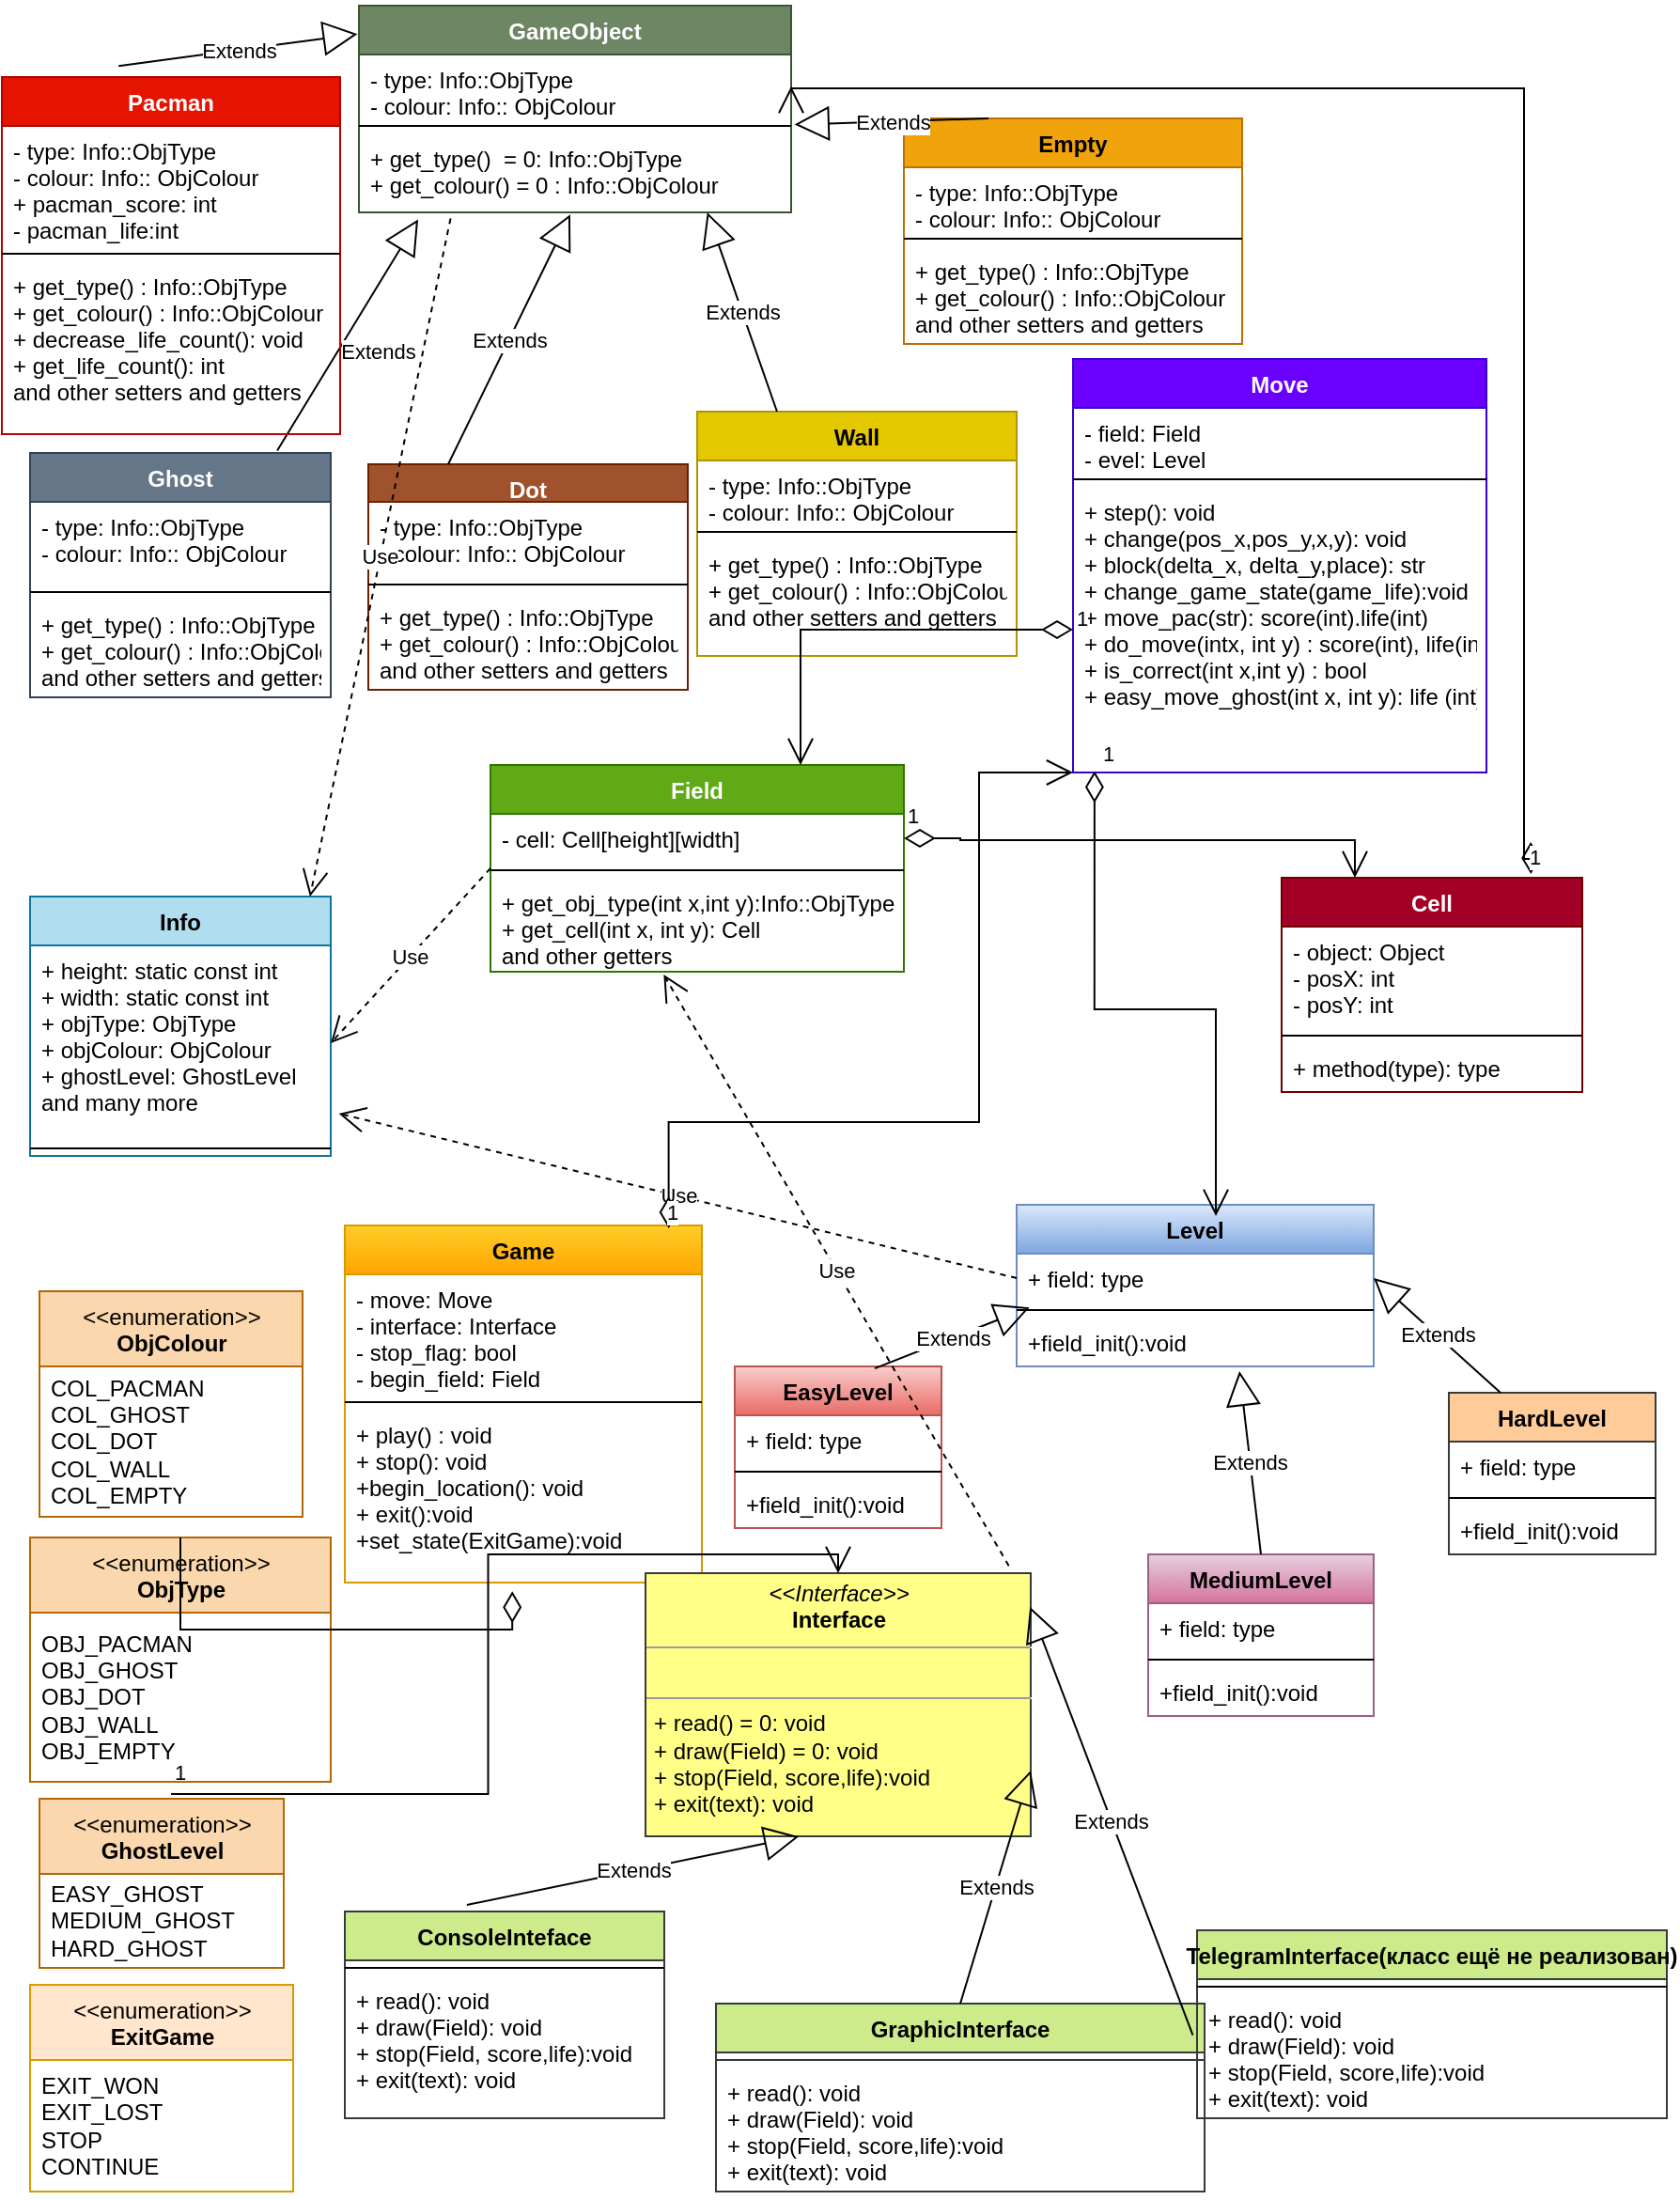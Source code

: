<mxfile version="17.1.3" type="github">
  <diagram id="C5RBs43oDa-KdzZeNtuy" name="Page-1">
    <mxGraphModel dx="1038" dy="521" grid="1" gridSize="10" guides="1" tooltips="1" connect="1" arrows="1" fold="1" page="1" pageScale="1" pageWidth="827" pageHeight="1169" math="0" shadow="0">
      <root>
        <mxCell id="WIyWlLk6GJQsqaUBKTNV-0" />
        <mxCell id="WIyWlLk6GJQsqaUBKTNV-1" parent="WIyWlLk6GJQsqaUBKTNV-0" />
        <mxCell id="kcvEA24CebEOUI8K_3z3-49" value="GameObject" style="swimlane;fontStyle=1;align=center;verticalAlign=top;childLayout=stackLayout;horizontal=1;startSize=26;horizontalStack=0;resizeParent=1;resizeParentMax=0;resizeLast=0;collapsible=1;marginBottom=0;fillColor=#6d8764;fontColor=#ffffff;strokeColor=#3A5431;" parent="WIyWlLk6GJQsqaUBKTNV-1" vertex="1">
          <mxGeometry x="190" y="36" width="230" height="110" as="geometry" />
        </mxCell>
        <mxCell id="kcvEA24CebEOUI8K_3z3-50" value="- type: Info::ObjType&#xa;- colour: Info:: ObjColour" style="text;strokeColor=none;fillColor=none;align=left;verticalAlign=top;spacingLeft=4;spacingRight=4;overflow=hidden;rotatable=0;points=[[0,0.5],[1,0.5]];portConstraint=eastwest;" parent="kcvEA24CebEOUI8K_3z3-49" vertex="1">
          <mxGeometry y="26" width="230" height="34" as="geometry" />
        </mxCell>
        <mxCell id="kcvEA24CebEOUI8K_3z3-51" value="" style="line;strokeWidth=1;fillColor=none;align=left;verticalAlign=middle;spacingTop=-1;spacingLeft=3;spacingRight=3;rotatable=0;labelPosition=right;points=[];portConstraint=eastwest;" parent="kcvEA24CebEOUI8K_3z3-49" vertex="1">
          <mxGeometry y="60" width="230" height="8" as="geometry" />
        </mxCell>
        <mxCell id="kcvEA24CebEOUI8K_3z3-52" value="+ get_type()  = 0: Info::ObjType&#xa;+ get_colour() = 0 : Info::ObjColour" style="text;strokeColor=none;fillColor=none;align=left;verticalAlign=top;spacingLeft=4;spacingRight=4;overflow=hidden;rotatable=0;points=[[0,0.5],[1,0.5]];portConstraint=eastwest;" parent="kcvEA24CebEOUI8K_3z3-49" vertex="1">
          <mxGeometry y="68" width="230" height="42" as="geometry" />
        </mxCell>
        <mxCell id="kcvEA24CebEOUI8K_3z3-53" value="Ghost" style="swimlane;fontStyle=1;align=center;verticalAlign=top;childLayout=stackLayout;horizontal=1;startSize=26;horizontalStack=0;resizeParent=1;resizeParentMax=0;resizeLast=0;collapsible=1;marginBottom=0;fillColor=#647687;fontColor=#ffffff;strokeColor=#314354;" parent="WIyWlLk6GJQsqaUBKTNV-1" vertex="1">
          <mxGeometry x="15" y="274" width="160" height="130" as="geometry" />
        </mxCell>
        <mxCell id="kcvEA24CebEOUI8K_3z3-54" value="- type: Info::ObjType&#xa;- colour: Info:: ObjColour" style="text;strokeColor=none;fillColor=none;align=left;verticalAlign=top;spacingLeft=4;spacingRight=4;overflow=hidden;rotatable=0;points=[[0,0.5],[1,0.5]];portConstraint=eastwest;" parent="kcvEA24CebEOUI8K_3z3-53" vertex="1">
          <mxGeometry y="26" width="160" height="44" as="geometry" />
        </mxCell>
        <mxCell id="kcvEA24CebEOUI8K_3z3-55" value="" style="line;strokeWidth=1;fillColor=none;align=left;verticalAlign=middle;spacingTop=-1;spacingLeft=3;spacingRight=3;rotatable=0;labelPosition=right;points=[];portConstraint=eastwest;" parent="kcvEA24CebEOUI8K_3z3-53" vertex="1">
          <mxGeometry y="70" width="160" height="8" as="geometry" />
        </mxCell>
        <mxCell id="kcvEA24CebEOUI8K_3z3-56" value="+ get_type() : Info::ObjType&#xa;+ get_colour() : Info::ObjColour&#xa;and other setters and getters " style="text;strokeColor=none;fillColor=none;align=left;verticalAlign=top;spacingLeft=4;spacingRight=4;overflow=hidden;rotatable=0;points=[[0,0.5],[1,0.5]];portConstraint=eastwest;" parent="kcvEA24CebEOUI8K_3z3-53" vertex="1">
          <mxGeometry y="78" width="160" height="52" as="geometry" />
        </mxCell>
        <mxCell id="kcvEA24CebEOUI8K_3z3-57" value="Dot" style="swimlane;fontStyle=1;align=center;verticalAlign=top;childLayout=stackLayout;horizontal=1;startSize=20;horizontalStack=0;resizeParent=1;resizeParentMax=0;resizeLast=0;collapsible=1;marginBottom=0;fillColor=#a0522d;fontColor=#ffffff;strokeColor=#6D1F00;" parent="WIyWlLk6GJQsqaUBKTNV-1" vertex="1">
          <mxGeometry x="195" y="280" width="170" height="120" as="geometry" />
        </mxCell>
        <mxCell id="kcvEA24CebEOUI8K_3z3-58" value="- type: Info::ObjType&#xa;- colour: Info:: ObjColour" style="text;strokeColor=none;fillColor=none;align=left;verticalAlign=top;spacingLeft=4;spacingRight=4;overflow=hidden;rotatable=0;points=[[0,0.5],[1,0.5]];portConstraint=eastwest;" parent="kcvEA24CebEOUI8K_3z3-57" vertex="1">
          <mxGeometry y="20" width="170" height="40" as="geometry" />
        </mxCell>
        <mxCell id="kcvEA24CebEOUI8K_3z3-59" value="" style="line;strokeWidth=1;fillColor=none;align=left;verticalAlign=middle;spacingTop=-1;spacingLeft=3;spacingRight=3;rotatable=0;labelPosition=right;points=[];portConstraint=eastwest;" parent="kcvEA24CebEOUI8K_3z3-57" vertex="1">
          <mxGeometry y="60" width="170" height="8" as="geometry" />
        </mxCell>
        <mxCell id="kcvEA24CebEOUI8K_3z3-60" value="+ get_type() : Info::ObjType&#xa;+ get_colour() : Info::ObjColour&#xa;and other setters and getters " style="text;strokeColor=none;fillColor=none;align=left;verticalAlign=top;spacingLeft=4;spacingRight=4;overflow=hidden;rotatable=0;points=[[0,0.5],[1,0.5]];portConstraint=eastwest;" parent="kcvEA24CebEOUI8K_3z3-57" vertex="1">
          <mxGeometry y="68" width="170" height="52" as="geometry" />
        </mxCell>
        <mxCell id="kcvEA24CebEOUI8K_3z3-61" value="Wall" style="swimlane;fontStyle=1;align=center;verticalAlign=top;childLayout=stackLayout;horizontal=1;startSize=26;horizontalStack=0;resizeParent=1;resizeParentMax=0;resizeLast=0;collapsible=1;marginBottom=0;fillColor=#e3c800;fontColor=#000000;strokeColor=#B09500;" parent="WIyWlLk6GJQsqaUBKTNV-1" vertex="1">
          <mxGeometry x="370" y="252" width="170" height="130" as="geometry" />
        </mxCell>
        <mxCell id="kcvEA24CebEOUI8K_3z3-62" value="- type: Info::ObjType&#xa;- colour: Info:: ObjColour" style="text;strokeColor=none;fillColor=none;align=left;verticalAlign=top;spacingLeft=4;spacingRight=4;overflow=hidden;rotatable=0;points=[[0,0.5],[1,0.5]];portConstraint=eastwest;" parent="kcvEA24CebEOUI8K_3z3-61" vertex="1">
          <mxGeometry y="26" width="170" height="34" as="geometry" />
        </mxCell>
        <mxCell id="kcvEA24CebEOUI8K_3z3-63" value="" style="line;strokeWidth=1;fillColor=none;align=left;verticalAlign=middle;spacingTop=-1;spacingLeft=3;spacingRight=3;rotatable=0;labelPosition=right;points=[];portConstraint=eastwest;" parent="kcvEA24CebEOUI8K_3z3-61" vertex="1">
          <mxGeometry y="60" width="170" height="8" as="geometry" />
        </mxCell>
        <mxCell id="kcvEA24CebEOUI8K_3z3-64" value="+ get_type() : Info::ObjType&#xa;+ get_colour() : Info::ObjColour&#xa;and other setters and getters " style="text;strokeColor=none;fillColor=none;align=left;verticalAlign=top;spacingLeft=4;spacingRight=4;overflow=hidden;rotatable=0;points=[[0,0.5],[1,0.5]];portConstraint=eastwest;" parent="kcvEA24CebEOUI8K_3z3-61" vertex="1">
          <mxGeometry y="68" width="170" height="62" as="geometry" />
        </mxCell>
        <mxCell id="kcvEA24CebEOUI8K_3z3-65" value="Empty" style="swimlane;fontStyle=1;align=center;verticalAlign=top;childLayout=stackLayout;horizontal=1;startSize=26;horizontalStack=0;resizeParent=1;resizeParentMax=0;resizeLast=0;collapsible=1;marginBottom=0;fillColor=#f0a30a;fontColor=#000000;strokeColor=#BD7000;" parent="WIyWlLk6GJQsqaUBKTNV-1" vertex="1">
          <mxGeometry x="480" y="96" width="180" height="120" as="geometry" />
        </mxCell>
        <mxCell id="kcvEA24CebEOUI8K_3z3-66" value="- type: Info::ObjType&#xa;- colour: Info:: ObjColour" style="text;strokeColor=none;fillColor=none;align=left;verticalAlign=top;spacingLeft=4;spacingRight=4;overflow=hidden;rotatable=0;points=[[0,0.5],[1,0.5]];portConstraint=eastwest;" parent="kcvEA24CebEOUI8K_3z3-65" vertex="1">
          <mxGeometry y="26" width="180" height="34" as="geometry" />
        </mxCell>
        <mxCell id="kcvEA24CebEOUI8K_3z3-67" value="" style="line;strokeWidth=1;fillColor=none;align=left;verticalAlign=middle;spacingTop=-1;spacingLeft=3;spacingRight=3;rotatable=0;labelPosition=right;points=[];portConstraint=eastwest;" parent="kcvEA24CebEOUI8K_3z3-65" vertex="1">
          <mxGeometry y="60" width="180" height="8" as="geometry" />
        </mxCell>
        <mxCell id="kcvEA24CebEOUI8K_3z3-68" value="+ get_type() : Info::ObjType&#xa;+ get_colour() : Info::ObjColour&#xa;and other setters and getters " style="text;strokeColor=none;fillColor=none;align=left;verticalAlign=top;spacingLeft=4;spacingRight=4;overflow=hidden;rotatable=0;points=[[0,0.5],[1,0.5]];portConstraint=eastwest;" parent="kcvEA24CebEOUI8K_3z3-65" vertex="1">
          <mxGeometry y="68" width="180" height="52" as="geometry" />
        </mxCell>
        <mxCell id="kcvEA24CebEOUI8K_3z3-73" value="Game" style="swimlane;fontStyle=1;align=center;verticalAlign=top;childLayout=stackLayout;horizontal=1;startSize=26;horizontalStack=0;resizeParent=1;resizeParentMax=0;resizeLast=0;collapsible=1;marginBottom=0;fillColor=#ffcd28;gradientColor=#ffa500;strokeColor=#d79b00;" parent="WIyWlLk6GJQsqaUBKTNV-1" vertex="1">
          <mxGeometry x="182.5" y="685" width="190" height="190" as="geometry" />
        </mxCell>
        <mxCell id="kcvEA24CebEOUI8K_3z3-74" value="- move: Move&#xa;- interface: Interface&#xa;- stop_flag: bool&#xa;- begin_field: Field&#xa;" style="text;strokeColor=none;fillColor=none;align=left;verticalAlign=top;spacingLeft=4;spacingRight=4;overflow=hidden;rotatable=0;points=[[0,0.5],[1,0.5]];portConstraint=eastwest;" parent="kcvEA24CebEOUI8K_3z3-73" vertex="1">
          <mxGeometry y="26" width="190" height="64" as="geometry" />
        </mxCell>
        <mxCell id="kcvEA24CebEOUI8K_3z3-75" value="" style="line;strokeWidth=1;fillColor=none;align=left;verticalAlign=middle;spacingTop=-1;spacingLeft=3;spacingRight=3;rotatable=0;labelPosition=right;points=[];portConstraint=eastwest;" parent="kcvEA24CebEOUI8K_3z3-73" vertex="1">
          <mxGeometry y="90" width="190" height="8" as="geometry" />
        </mxCell>
        <mxCell id="kcvEA24CebEOUI8K_3z3-76" value="+ play() : void&#xa;+ stop(): void&#xa;+begin_location(): void&#xa;+ exit():void&#xa;+set_state(ExitGame):void" style="text;strokeColor=none;fillColor=none;align=left;verticalAlign=top;spacingLeft=4;spacingRight=4;overflow=hidden;rotatable=0;points=[[0,0.5],[1,0.5]];portConstraint=eastwest;" parent="kcvEA24CebEOUI8K_3z3-73" vertex="1">
          <mxGeometry y="98" width="190" height="92" as="geometry" />
        </mxCell>
        <mxCell id="kcvEA24CebEOUI8K_3z3-77" value="Move" style="swimlane;fontStyle=1;align=center;verticalAlign=top;childLayout=stackLayout;horizontal=1;startSize=26;horizontalStack=0;resizeParent=1;resizeParentMax=0;resizeLast=0;collapsible=1;marginBottom=0;fillColor=#6a00ff;fontColor=#ffffff;strokeColor=#3700CC;" parent="WIyWlLk6GJQsqaUBKTNV-1" vertex="1">
          <mxGeometry x="570" y="224" width="220" height="220" as="geometry" />
        </mxCell>
        <mxCell id="kcvEA24CebEOUI8K_3z3-78" value="- field: Field&#xa;- evel: Level" style="text;strokeColor=none;fillColor=none;align=left;verticalAlign=top;spacingLeft=4;spacingRight=4;overflow=hidden;rotatable=0;points=[[0,0.5],[1,0.5]];portConstraint=eastwest;" parent="kcvEA24CebEOUI8K_3z3-77" vertex="1">
          <mxGeometry y="26" width="220" height="34" as="geometry" />
        </mxCell>
        <mxCell id="kcvEA24CebEOUI8K_3z3-79" value="" style="line;strokeWidth=1;fillColor=none;align=left;verticalAlign=middle;spacingTop=-1;spacingLeft=3;spacingRight=3;rotatable=0;labelPosition=right;points=[];portConstraint=eastwest;" parent="kcvEA24CebEOUI8K_3z3-77" vertex="1">
          <mxGeometry y="60" width="220" height="8" as="geometry" />
        </mxCell>
        <mxCell id="kcvEA24CebEOUI8K_3z3-80" value="+ step(): void&#xa;+ change(pos_x,pos_y,x,y): void&#xa;+ block(delta_x, delta_y,place): str&#xa;+ change_game_state(game_life):void&#xa;+ move_pac(str): score(int).life(int)&#xa;+ do_move(intx, int y) : score(int), life(int)&#xa;+ is_correct(int x,int y) : bool&#xa;+ easy_move_ghost(int x, int y): life (int)" style="text;strokeColor=none;fillColor=none;align=left;verticalAlign=top;spacingLeft=4;spacingRight=4;overflow=hidden;rotatable=0;points=[[0,0.5],[1,0.5]];portConstraint=eastwest;" parent="kcvEA24CebEOUI8K_3z3-77" vertex="1">
          <mxGeometry y="68" width="220" height="152" as="geometry" />
        </mxCell>
        <mxCell id="kcvEA24CebEOUI8K_3z3-81" value="Field" style="swimlane;fontStyle=1;align=center;verticalAlign=top;childLayout=stackLayout;horizontal=1;startSize=26;horizontalStack=0;resizeParent=1;resizeParentMax=0;resizeLast=0;collapsible=1;marginBottom=0;fillColor=#60a917;strokeColor=#2D7600;fontColor=#ffffff;" parent="WIyWlLk6GJQsqaUBKTNV-1" vertex="1">
          <mxGeometry x="260" y="440" width="220" height="110" as="geometry" />
        </mxCell>
        <mxCell id="kcvEA24CebEOUI8K_3z3-82" value="- cell: Cell[height][width]" style="text;strokeColor=none;fillColor=none;align=left;verticalAlign=top;spacingLeft=4;spacingRight=4;overflow=hidden;rotatable=0;points=[[0,0.5],[1,0.5]];portConstraint=eastwest;" parent="kcvEA24CebEOUI8K_3z3-81" vertex="1">
          <mxGeometry y="26" width="220" height="26" as="geometry" />
        </mxCell>
        <mxCell id="kcvEA24CebEOUI8K_3z3-83" value="" style="line;strokeWidth=1;fillColor=none;align=left;verticalAlign=middle;spacingTop=-1;spacingLeft=3;spacingRight=3;rotatable=0;labelPosition=right;points=[];portConstraint=eastwest;" parent="kcvEA24CebEOUI8K_3z3-81" vertex="1">
          <mxGeometry y="52" width="220" height="8" as="geometry" />
        </mxCell>
        <mxCell id="kcvEA24CebEOUI8K_3z3-84" value="+ get_obj_type(int x,int y):Info::ObjType&#xa;+ get_cell(int x, int y): Cell&#xa;and other getters&#xa;" style="text;strokeColor=none;fillColor=none;align=left;verticalAlign=top;spacingLeft=4;spacingRight=4;overflow=hidden;rotatable=0;points=[[0,0.5],[1,0.5]];portConstraint=eastwest;" parent="kcvEA24CebEOUI8K_3z3-81" vertex="1">
          <mxGeometry y="60" width="220" height="50" as="geometry" />
        </mxCell>
        <mxCell id="kcvEA24CebEOUI8K_3z3-85" value="Level&#xa;" style="swimlane;fontStyle=1;align=center;verticalAlign=top;childLayout=stackLayout;horizontal=1;startSize=26;horizontalStack=0;resizeParent=1;resizeParentMax=0;resizeLast=0;collapsible=1;marginBottom=0;fillColor=#dae8fc;gradientColor=#7ea6e0;strokeColor=#6c8ebf;" parent="WIyWlLk6GJQsqaUBKTNV-1" vertex="1">
          <mxGeometry x="540" y="674" width="190" height="86" as="geometry" />
        </mxCell>
        <mxCell id="kcvEA24CebEOUI8K_3z3-86" value="+ field: type" style="text;strokeColor=none;fillColor=none;align=left;verticalAlign=top;spacingLeft=4;spacingRight=4;overflow=hidden;rotatable=0;points=[[0,0.5],[1,0.5]];portConstraint=eastwest;" parent="kcvEA24CebEOUI8K_3z3-85" vertex="1">
          <mxGeometry y="26" width="190" height="26" as="geometry" />
        </mxCell>
        <mxCell id="kcvEA24CebEOUI8K_3z3-87" value="" style="line;strokeWidth=1;fillColor=none;align=left;verticalAlign=middle;spacingTop=-1;spacingLeft=3;spacingRight=3;rotatable=0;labelPosition=right;points=[];portConstraint=eastwest;" parent="kcvEA24CebEOUI8K_3z3-85" vertex="1">
          <mxGeometry y="52" width="190" height="8" as="geometry" />
        </mxCell>
        <mxCell id="kcvEA24CebEOUI8K_3z3-88" value="+field_init():void" style="text;strokeColor=none;fillColor=none;align=left;verticalAlign=top;spacingLeft=4;spacingRight=4;overflow=hidden;rotatable=0;points=[[0,0.5],[1,0.5]];portConstraint=eastwest;" parent="kcvEA24CebEOUI8K_3z3-85" vertex="1">
          <mxGeometry y="60" width="190" height="26" as="geometry" />
        </mxCell>
        <mxCell id="kcvEA24CebEOUI8K_3z3-89" value="Cell" style="swimlane;fontStyle=1;align=center;verticalAlign=top;childLayout=stackLayout;horizontal=1;startSize=26;horizontalStack=0;resizeParent=1;resizeParentMax=0;resizeLast=0;collapsible=1;marginBottom=0;fillColor=#a20025;fontColor=#ffffff;strokeColor=#6F0000;" parent="WIyWlLk6GJQsqaUBKTNV-1" vertex="1">
          <mxGeometry x="681" y="500" width="160" height="114" as="geometry" />
        </mxCell>
        <mxCell id="kcvEA24CebEOUI8K_3z3-90" value="- object: Object&#xa;- posX: int&#xa;- posY: int" style="text;strokeColor=none;fillColor=none;align=left;verticalAlign=top;spacingLeft=4;spacingRight=4;overflow=hidden;rotatable=0;points=[[0,0.5],[1,0.5]];portConstraint=eastwest;" parent="kcvEA24CebEOUI8K_3z3-89" vertex="1">
          <mxGeometry y="26" width="160" height="54" as="geometry" />
        </mxCell>
        <mxCell id="kcvEA24CebEOUI8K_3z3-91" value="" style="line;strokeWidth=1;fillColor=none;align=left;verticalAlign=middle;spacingTop=-1;spacingLeft=3;spacingRight=3;rotatable=0;labelPosition=right;points=[];portConstraint=eastwest;" parent="kcvEA24CebEOUI8K_3z3-89" vertex="1">
          <mxGeometry y="80" width="160" height="8" as="geometry" />
        </mxCell>
        <mxCell id="kcvEA24CebEOUI8K_3z3-92" value="+ method(type): type" style="text;strokeColor=none;fillColor=none;align=left;verticalAlign=top;spacingLeft=4;spacingRight=4;overflow=hidden;rotatable=0;points=[[0,0.5],[1,0.5]];portConstraint=eastwest;" parent="kcvEA24CebEOUI8K_3z3-89" vertex="1">
          <mxGeometry y="88" width="160" height="26" as="geometry" />
        </mxCell>
        <mxCell id="kcvEA24CebEOUI8K_3z3-97" value="ConsoleInteface" style="swimlane;fontStyle=1;align=center;verticalAlign=top;childLayout=stackLayout;horizontal=1;startSize=26;horizontalStack=0;resizeParent=1;resizeParentMax=0;resizeLast=0;collapsible=1;marginBottom=0;fillColor=#cdeb8b;strokeColor=#36393d;" parent="WIyWlLk6GJQsqaUBKTNV-1" vertex="1">
          <mxGeometry x="182.5" y="1050" width="170" height="110" as="geometry" />
        </mxCell>
        <mxCell id="kcvEA24CebEOUI8K_3z3-99" value="" style="line;strokeWidth=1;fillColor=none;align=left;verticalAlign=middle;spacingTop=-1;spacingLeft=3;spacingRight=3;rotatable=0;labelPosition=right;points=[];portConstraint=eastwest;" parent="kcvEA24CebEOUI8K_3z3-97" vertex="1">
          <mxGeometry y="26" width="170" height="8" as="geometry" />
        </mxCell>
        <mxCell id="kcvEA24CebEOUI8K_3z3-100" value="+ read(): void&#xa;+ draw(Field): void&#xa;+ stop(Field, score,life):void&#xa;+ exit(text): void" style="text;strokeColor=none;fillColor=none;align=left;verticalAlign=top;spacingLeft=4;spacingRight=4;overflow=hidden;rotatable=0;points=[[0,0.5],[1,0.5]];portConstraint=eastwest;" parent="kcvEA24CebEOUI8K_3z3-97" vertex="1">
          <mxGeometry y="34" width="170" height="76" as="geometry" />
        </mxCell>
        <mxCell id="kcvEA24CebEOUI8K_3z3-101" value="GraphicInterface" style="swimlane;fontStyle=1;align=center;verticalAlign=top;childLayout=stackLayout;horizontal=1;startSize=26;horizontalStack=0;resizeParent=1;resizeParentMax=0;resizeLast=0;collapsible=1;marginBottom=0;fillColor=#cdeb8b;strokeColor=#36393d;" parent="WIyWlLk6GJQsqaUBKTNV-1" vertex="1">
          <mxGeometry x="380" y="1099" width="260" height="100" as="geometry" />
        </mxCell>
        <mxCell id="kcvEA24CebEOUI8K_3z3-103" value="" style="line;strokeWidth=1;fillColor=#cdeb8b;align=left;verticalAlign=middle;spacingTop=-1;spacingLeft=3;spacingRight=3;rotatable=0;labelPosition=right;points=[];portConstraint=eastwest;strokeColor=#36393d;" parent="kcvEA24CebEOUI8K_3z3-101" vertex="1">
          <mxGeometry y="26" width="260" height="8" as="geometry" />
        </mxCell>
        <mxCell id="kcvEA24CebEOUI8K_3z3-104" value="+ read(): void&#xa;+ draw(Field): void&#xa;+ stop(Field, score,life):void&#xa;+ exit(text): void" style="text;strokeColor=none;fillColor=none;align=left;verticalAlign=top;spacingLeft=4;spacingRight=4;overflow=hidden;rotatable=0;points=[[0,0.5],[1,0.5]];portConstraint=eastwest;" parent="kcvEA24CebEOUI8K_3z3-101" vertex="1">
          <mxGeometry y="34" width="260" height="66" as="geometry" />
        </mxCell>
        <mxCell id="kcvEA24CebEOUI8K_3z3-105" value="TelegramInterface(класс ещё не реализован)&#xa;&#xa;" style="swimlane;fontStyle=1;align=center;verticalAlign=top;childLayout=stackLayout;horizontal=1;startSize=26;horizontalStack=0;resizeParent=1;resizeParentMax=0;resizeLast=0;collapsible=1;marginBottom=0;fillColor=#cdeb8b;strokeColor=#36393d;" parent="WIyWlLk6GJQsqaUBKTNV-1" vertex="1">
          <mxGeometry x="636" y="1060" width="250" height="100" as="geometry" />
        </mxCell>
        <mxCell id="kcvEA24CebEOUI8K_3z3-107" value="" style="line;strokeWidth=1;fillColor=none;align=left;verticalAlign=middle;spacingTop=-1;spacingLeft=3;spacingRight=3;rotatable=0;labelPosition=right;points=[];portConstraint=eastwest;" parent="kcvEA24CebEOUI8K_3z3-105" vertex="1">
          <mxGeometry y="26" width="250" height="8" as="geometry" />
        </mxCell>
        <mxCell id="kcvEA24CebEOUI8K_3z3-108" value="+ read(): void&#xa;+ draw(Field): void&#xa;+ stop(Field, score,life):void&#xa;+ exit(text): void" style="text;strokeColor=none;fillColor=none;align=left;verticalAlign=top;spacingLeft=4;spacingRight=4;overflow=hidden;rotatable=0;points=[[0,0.5],[1,0.5]];portConstraint=eastwest;" parent="kcvEA24CebEOUI8K_3z3-105" vertex="1">
          <mxGeometry y="34" width="250" height="66" as="geometry" />
        </mxCell>
        <mxCell id="kcvEA24CebEOUI8K_3z3-109" value="Info&#xa;" style="swimlane;fontStyle=1;align=center;verticalAlign=top;childLayout=stackLayout;horizontal=1;startSize=26;horizontalStack=0;resizeParent=1;resizeParentMax=0;resizeLast=0;collapsible=1;marginBottom=0;fillColor=#b1ddf0;strokeColor=#10739e;" parent="WIyWlLk6GJQsqaUBKTNV-1" vertex="1">
          <mxGeometry x="15" y="510" width="160" height="138" as="geometry" />
        </mxCell>
        <mxCell id="kcvEA24CebEOUI8K_3z3-110" value="+ height: static const int&#xa;+ width: static const int&#xa;+ objType: ObjType&#xa;+ objColour: ObjColour&#xa;+ ghostLevel: GhostLevel&#xa;and many more" style="text;strokeColor=none;fillColor=none;align=left;verticalAlign=top;spacingLeft=4;spacingRight=4;overflow=hidden;rotatable=0;points=[[0,0.5],[1,0.5]];portConstraint=eastwest;" parent="kcvEA24CebEOUI8K_3z3-109" vertex="1">
          <mxGeometry y="26" width="160" height="104" as="geometry" />
        </mxCell>
        <mxCell id="kcvEA24CebEOUI8K_3z3-111" value="" style="line;strokeWidth=1;fillColor=none;align=left;verticalAlign=middle;spacingTop=-1;spacingLeft=3;spacingRight=3;rotatable=0;labelPosition=right;points=[];portConstraint=eastwest;" parent="kcvEA24CebEOUI8K_3z3-109" vertex="1">
          <mxGeometry y="130" width="160" height="8" as="geometry" />
        </mxCell>
        <mxCell id="kcvEA24CebEOUI8K_3z3-138" value="Extends" style="endArrow=block;endSize=16;endFill=0;html=1;rounded=0;entryX=0.806;entryY=1;entryDx=0;entryDy=0;entryPerimeter=0;exitX=0.25;exitY=0;exitDx=0;exitDy=0;" parent="WIyWlLk6GJQsqaUBKTNV-1" source="kcvEA24CebEOUI8K_3z3-61" target="kcvEA24CebEOUI8K_3z3-52" edge="1">
          <mxGeometry width="160" relative="1" as="geometry">
            <mxPoint x="330" y="260" as="sourcePoint" />
            <mxPoint x="490" y="260" as="targetPoint" />
          </mxGeometry>
        </mxCell>
        <mxCell id="kcvEA24CebEOUI8K_3z3-142" value="Extends" style="endArrow=block;endSize=16;endFill=0;html=1;rounded=0;entryX=0.489;entryY=1.026;entryDx=0;entryDy=0;entryPerimeter=0;exitX=0.25;exitY=0;exitDx=0;exitDy=0;" parent="WIyWlLk6GJQsqaUBKTNV-1" source="kcvEA24CebEOUI8K_3z3-57" target="kcvEA24CebEOUI8K_3z3-52" edge="1">
          <mxGeometry width="160" relative="1" as="geometry">
            <mxPoint x="220" y="252" as="sourcePoint" />
            <mxPoint x="380" y="252" as="targetPoint" />
          </mxGeometry>
        </mxCell>
        <mxCell id="kcvEA24CebEOUI8K_3z3-143" value="Extends" style="endArrow=block;endSize=16;endFill=0;html=1;rounded=0;entryX=1.008;entryY=1.096;entryDx=0;entryDy=0;entryPerimeter=0;exitX=0.25;exitY=0;exitDx=0;exitDy=0;" parent="WIyWlLk6GJQsqaUBKTNV-1" source="kcvEA24CebEOUI8K_3z3-65" target="kcvEA24CebEOUI8K_3z3-50" edge="1">
          <mxGeometry width="160" relative="1" as="geometry">
            <mxPoint x="460" y="71" as="sourcePoint" />
            <mxPoint x="620" y="71" as="targetPoint" />
          </mxGeometry>
        </mxCell>
        <mxCell id="kcvEA24CebEOUI8K_3z3-144" value="Extends" style="endArrow=block;endSize=16;endFill=0;html=1;rounded=0;exitX=0.822;exitY=-0.01;exitDx=0;exitDy=0;exitPerimeter=0;entryX=0.137;entryY=1.09;entryDx=0;entryDy=0;entryPerimeter=0;" parent="WIyWlLk6GJQsqaUBKTNV-1" source="kcvEA24CebEOUI8K_3z3-53" target="kcvEA24CebEOUI8K_3z3-52" edge="1">
          <mxGeometry x="0.012" y="-18" width="160" relative="1" as="geometry">
            <mxPoint x="60" y="169.2" as="sourcePoint" />
            <mxPoint x="210" y="140" as="targetPoint" />
            <mxPoint as="offset" />
          </mxGeometry>
        </mxCell>
        <mxCell id="kcvEA24CebEOUI8K_3z3-145" value="EasyLevel" style="swimlane;fontStyle=1;align=center;verticalAlign=top;childLayout=stackLayout;horizontal=1;startSize=26;horizontalStack=0;resizeParent=1;resizeParentMax=0;resizeLast=0;collapsible=1;marginBottom=0;fillColor=#f8cecc;gradientColor=#ea6b66;strokeColor=#b85450;" parent="WIyWlLk6GJQsqaUBKTNV-1" vertex="1">
          <mxGeometry x="390" y="760" width="110" height="86" as="geometry" />
        </mxCell>
        <mxCell id="kcvEA24CebEOUI8K_3z3-146" value="+ field: type" style="text;strokeColor=none;fillColor=none;align=left;verticalAlign=top;spacingLeft=4;spacingRight=4;overflow=hidden;rotatable=0;points=[[0,0.5],[1,0.5]];portConstraint=eastwest;" parent="kcvEA24CebEOUI8K_3z3-145" vertex="1">
          <mxGeometry y="26" width="110" height="26" as="geometry" />
        </mxCell>
        <mxCell id="kcvEA24CebEOUI8K_3z3-147" value="" style="line;strokeWidth=1;fillColor=none;align=left;verticalAlign=middle;spacingTop=-1;spacingLeft=3;spacingRight=3;rotatable=0;labelPosition=right;points=[];portConstraint=eastwest;" parent="kcvEA24CebEOUI8K_3z3-145" vertex="1">
          <mxGeometry y="52" width="110" height="8" as="geometry" />
        </mxCell>
        <mxCell id="kcvEA24CebEOUI8K_3z3-148" value="+field_init():void" style="text;strokeColor=none;fillColor=none;align=left;verticalAlign=top;spacingLeft=4;spacingRight=4;overflow=hidden;rotatable=0;points=[[0,0.5],[1,0.5]];portConstraint=eastwest;" parent="kcvEA24CebEOUI8K_3z3-145" vertex="1">
          <mxGeometry y="60" width="110" height="26" as="geometry" />
        </mxCell>
        <mxCell id="kcvEA24CebEOUI8K_3z3-149" value="MediumLevel" style="swimlane;fontStyle=1;align=center;verticalAlign=top;childLayout=stackLayout;horizontal=1;startSize=26;horizontalStack=0;resizeParent=1;resizeParentMax=0;resizeLast=0;collapsible=1;marginBottom=0;fillColor=#e6d0de;gradientColor=#d5739d;strokeColor=#996185;" parent="WIyWlLk6GJQsqaUBKTNV-1" vertex="1">
          <mxGeometry x="610" y="860" width="120" height="86" as="geometry" />
        </mxCell>
        <mxCell id="kcvEA24CebEOUI8K_3z3-150" value="+ field: type" style="text;strokeColor=none;fillColor=none;align=left;verticalAlign=top;spacingLeft=4;spacingRight=4;overflow=hidden;rotatable=0;points=[[0,0.5],[1,0.5]];portConstraint=eastwest;" parent="kcvEA24CebEOUI8K_3z3-149" vertex="1">
          <mxGeometry y="26" width="120" height="26" as="geometry" />
        </mxCell>
        <mxCell id="kcvEA24CebEOUI8K_3z3-151" value="" style="line;strokeWidth=1;fillColor=none;align=left;verticalAlign=middle;spacingTop=-1;spacingLeft=3;spacingRight=3;rotatable=0;labelPosition=right;points=[];portConstraint=eastwest;" parent="kcvEA24CebEOUI8K_3z3-149" vertex="1">
          <mxGeometry y="52" width="120" height="8" as="geometry" />
        </mxCell>
        <mxCell id="kcvEA24CebEOUI8K_3z3-152" value="+field_init():void" style="text;strokeColor=none;fillColor=none;align=left;verticalAlign=top;spacingLeft=4;spacingRight=4;overflow=hidden;rotatable=0;points=[[0,0.5],[1,0.5]];portConstraint=eastwest;" parent="kcvEA24CebEOUI8K_3z3-149" vertex="1">
          <mxGeometry y="60" width="120" height="26" as="geometry" />
        </mxCell>
        <mxCell id="kcvEA24CebEOUI8K_3z3-153" value="HardLevel" style="swimlane;fontStyle=1;align=center;verticalAlign=top;childLayout=stackLayout;horizontal=1;startSize=26;horizontalStack=0;resizeParent=1;resizeParentMax=0;resizeLast=0;collapsible=1;marginBottom=0;fillColor=#ffcc99;strokeColor=#36393d;" parent="WIyWlLk6GJQsqaUBKTNV-1" vertex="1">
          <mxGeometry x="770" y="774" width="110" height="86" as="geometry" />
        </mxCell>
        <mxCell id="kcvEA24CebEOUI8K_3z3-154" value="+ field: type" style="text;strokeColor=none;fillColor=none;align=left;verticalAlign=top;spacingLeft=4;spacingRight=4;overflow=hidden;rotatable=0;points=[[0,0.5],[1,0.5]];portConstraint=eastwest;" parent="kcvEA24CebEOUI8K_3z3-153" vertex="1">
          <mxGeometry y="26" width="110" height="26" as="geometry" />
        </mxCell>
        <mxCell id="kcvEA24CebEOUI8K_3z3-155" value="" style="line;strokeWidth=1;fillColor=none;align=left;verticalAlign=middle;spacingTop=-1;spacingLeft=3;spacingRight=3;rotatable=0;labelPosition=right;points=[];portConstraint=eastwest;" parent="kcvEA24CebEOUI8K_3z3-153" vertex="1">
          <mxGeometry y="52" width="110" height="8" as="geometry" />
        </mxCell>
        <mxCell id="kcvEA24CebEOUI8K_3z3-156" value="+field_init():void" style="text;strokeColor=none;fillColor=none;align=left;verticalAlign=top;spacingLeft=4;spacingRight=4;overflow=hidden;rotatable=0;points=[[0,0.5],[1,0.5]];portConstraint=eastwest;" parent="kcvEA24CebEOUI8K_3z3-153" vertex="1">
          <mxGeometry y="60" width="110" height="26" as="geometry" />
        </mxCell>
        <mxCell id="kcvEA24CebEOUI8K_3z3-159" value="&amp;lt;&amp;lt;enumeration&amp;gt;&amp;gt;&lt;br&gt;&lt;b&gt;ObjColour&lt;/b&gt;" style="swimlane;fontStyle=0;align=center;verticalAlign=top;childLayout=stackLayout;horizontal=1;startSize=40;horizontalStack=0;resizeParent=1;resizeParentMax=0;resizeLast=0;collapsible=0;marginBottom=0;html=1;fillColor=#fad7ac;strokeColor=#b46504;" parent="WIyWlLk6GJQsqaUBKTNV-1" vertex="1">
          <mxGeometry x="20" y="720" width="140" height="120" as="geometry" />
        </mxCell>
        <mxCell id="kcvEA24CebEOUI8K_3z3-160" value="COL_PACMAN&lt;br&gt;COL_GHOST&lt;br&gt;COL_DOT&lt;br&gt;COL_WALL&lt;br&gt;COL_EMPTY" style="text;html=1;strokeColor=none;fillColor=none;align=left;verticalAlign=middle;spacingLeft=4;spacingRight=4;overflow=hidden;rotatable=0;points=[[0,0.5],[1,0.5]];portConstraint=eastwest;" parent="kcvEA24CebEOUI8K_3z3-159" vertex="1">
          <mxGeometry y="40" width="140" height="80" as="geometry" />
        </mxCell>
        <mxCell id="kcvEA24CebEOUI8K_3z3-161" value="&lt;p style=&quot;margin: 0px ; margin-top: 4px ; text-align: center&quot;&gt;&lt;i&gt;&amp;lt;&amp;lt;Interface&amp;gt;&amp;gt;&lt;/i&gt;&lt;br&gt;&lt;b&gt;Interface&lt;/b&gt;&lt;/p&gt;&lt;hr size=&quot;1&quot;&gt;&lt;p style=&quot;margin: 0px ; margin-left: 4px&quot;&gt;&lt;br&gt;&lt;/p&gt;&lt;hr size=&quot;1&quot;&gt;&lt;p style=&quot;margin: 0px ; margin-left: 4px&quot;&gt;+ read() = 0: void&lt;br&gt;+ draw(Field) = 0: void&lt;/p&gt;&lt;p style=&quot;margin: 0px ; margin-left: 4px&quot;&gt;+ stop(Field, score,life):void&lt;/p&gt;&lt;p style=&quot;margin: 0px ; margin-left: 4px&quot;&gt;+ exit(text): void&lt;/p&gt;" style="verticalAlign=top;align=left;overflow=fill;fontSize=12;fontFamily=Helvetica;html=1;fillColor=#ffff88;strokeColor=#36393d;" parent="WIyWlLk6GJQsqaUBKTNV-1" vertex="1">
          <mxGeometry x="342.5" y="870" width="205" height="140" as="geometry" />
        </mxCell>
        <mxCell id="kcvEA24CebEOUI8K_3z3-162" value="&amp;lt;&amp;lt;enumeration&amp;gt;&amp;gt;&lt;br&gt;&lt;b&gt;GhostLevel&lt;/b&gt;" style="swimlane;fontStyle=0;align=center;verticalAlign=top;childLayout=stackLayout;horizontal=1;startSize=40;horizontalStack=0;resizeParent=1;resizeParentMax=0;resizeLast=0;collapsible=0;marginBottom=0;html=1;fillColor=#fad7ac;strokeColor=#b46504;" parent="WIyWlLk6GJQsqaUBKTNV-1" vertex="1">
          <mxGeometry x="20" y="990" width="130" height="90" as="geometry" />
        </mxCell>
        <mxCell id="kcvEA24CebEOUI8K_3z3-163" value="EASY_GHOST&lt;br&gt;MEDIUM_GHOST&lt;br&gt;HARD_GHOST" style="text;html=1;strokeColor=none;fillColor=none;align=left;verticalAlign=middle;spacingLeft=4;spacingRight=4;overflow=hidden;rotatable=0;points=[[0,0.5],[1,0.5]];portConstraint=eastwest;" parent="kcvEA24CebEOUI8K_3z3-162" vertex="1">
          <mxGeometry y="40" width="130" height="50" as="geometry" />
        </mxCell>
        <mxCell id="kcvEA24CebEOUI8K_3z3-165" value="Extends" style="endArrow=block;endSize=16;endFill=0;html=1;rounded=0;exitX=-0.009;exitY=0.331;exitDx=0;exitDy=0;exitPerimeter=0;entryX=0.998;entryY=0.128;entryDx=0;entryDy=0;entryPerimeter=0;" parent="WIyWlLk6GJQsqaUBKTNV-1" source="kcvEA24CebEOUI8K_3z3-108" target="kcvEA24CebEOUI8K_3z3-161" edge="1">
          <mxGeometry width="160" relative="1" as="geometry">
            <mxPoint x="245" y="610" as="sourcePoint" />
            <mxPoint x="260" y="640" as="targetPoint" />
          </mxGeometry>
        </mxCell>
        <mxCell id="kcvEA24CebEOUI8K_3z3-166" value="Extends" style="endArrow=block;endSize=16;endFill=0;html=1;rounded=0;entryX=1;entryY=0.75;entryDx=0;entryDy=0;exitX=0.5;exitY=0;exitDx=0;exitDy=0;" parent="WIyWlLk6GJQsqaUBKTNV-1" source="kcvEA24CebEOUI8K_3z3-101" target="kcvEA24CebEOUI8K_3z3-161" edge="1">
          <mxGeometry width="160" relative="1" as="geometry">
            <mxPoint x="160" y="730" as="sourcePoint" />
            <mxPoint x="320" y="730" as="targetPoint" />
          </mxGeometry>
        </mxCell>
        <mxCell id="kcvEA24CebEOUI8K_3z3-167" value="Extends" style="endArrow=block;endSize=16;endFill=0;html=1;rounded=0;entryX=0.398;entryY=1.001;entryDx=0;entryDy=0;entryPerimeter=0;exitX=0.382;exitY=-0.032;exitDx=0;exitDy=0;exitPerimeter=0;" parent="WIyWlLk6GJQsqaUBKTNV-1" source="kcvEA24CebEOUI8K_3z3-97" target="kcvEA24CebEOUI8K_3z3-161" edge="1">
          <mxGeometry width="160" relative="1" as="geometry">
            <mxPoint x="15" y="740" as="sourcePoint" />
            <mxPoint x="175" y="740" as="targetPoint" />
          </mxGeometry>
        </mxCell>
        <mxCell id="kcvEA24CebEOUI8K_3z3-173" value="Extends" style="endArrow=block;endSize=16;endFill=0;html=1;rounded=0;exitX=0.25;exitY=0;exitDx=0;exitDy=0;entryX=1;entryY=0.5;entryDx=0;entryDy=0;" parent="WIyWlLk6GJQsqaUBKTNV-1" source="kcvEA24CebEOUI8K_3z3-153" target="kcvEA24CebEOUI8K_3z3-86" edge="1">
          <mxGeometry width="160" relative="1" as="geometry">
            <mxPoint x="680" y="560" as="sourcePoint" />
            <mxPoint x="840" y="560" as="targetPoint" />
          </mxGeometry>
        </mxCell>
        <mxCell id="kcvEA24CebEOUI8K_3z3-174" value="Extends" style="endArrow=block;endSize=16;endFill=0;html=1;rounded=0;entryX=0.624;entryY=1.098;entryDx=0;entryDy=0;entryPerimeter=0;exitX=0.5;exitY=0;exitDx=0;exitDy=0;" parent="WIyWlLk6GJQsqaUBKTNV-1" source="kcvEA24CebEOUI8K_3z3-149" target="kcvEA24CebEOUI8K_3z3-88" edge="1">
          <mxGeometry width="160" relative="1" as="geometry">
            <mxPoint x="520" y="629.2" as="sourcePoint" />
            <mxPoint x="680" y="629.2" as="targetPoint" />
          </mxGeometry>
        </mxCell>
        <mxCell id="kcvEA24CebEOUI8K_3z3-175" value="Extends" style="endArrow=block;endSize=16;endFill=0;html=1;rounded=0;entryX=0.036;entryY=0.33;entryDx=0;entryDy=0;entryPerimeter=0;exitX=0.677;exitY=0.012;exitDx=0;exitDy=0;exitPerimeter=0;" parent="WIyWlLk6GJQsqaUBKTNV-1" source="kcvEA24CebEOUI8K_3z3-145" target="kcvEA24CebEOUI8K_3z3-87" edge="1">
          <mxGeometry width="160" relative="1" as="geometry">
            <mxPoint x="420" y="580" as="sourcePoint" />
            <mxPoint x="580" y="580" as="targetPoint" />
          </mxGeometry>
        </mxCell>
        <mxCell id="kcvEA24CebEOUI8K_3z3-176" value="Use" style="endArrow=open;endSize=12;dashed=1;html=1;rounded=0;exitX=0.212;exitY=1.076;exitDx=0;exitDy=0;exitPerimeter=0;entryX=0.931;entryY=0;entryDx=0;entryDy=0;entryPerimeter=0;" parent="WIyWlLk6GJQsqaUBKTNV-1" source="kcvEA24CebEOUI8K_3z3-52" target="kcvEA24CebEOUI8K_3z3-109" edge="1">
          <mxGeometry width="160" relative="1" as="geometry">
            <mxPoint x="210" y="260" as="sourcePoint" />
            <mxPoint x="370" y="260" as="targetPoint" />
          </mxGeometry>
        </mxCell>
        <mxCell id="kcvEA24CebEOUI8K_3z3-178" value="Use" style="endArrow=open;endSize=12;dashed=1;html=1;rounded=0;entryX=1;entryY=0.5;entryDx=0;entryDy=0;exitX=0;exitY=0.375;exitDx=0;exitDy=0;exitPerimeter=0;" parent="WIyWlLk6GJQsqaUBKTNV-1" source="kcvEA24CebEOUI8K_3z3-83" target="kcvEA24CebEOUI8K_3z3-110" edge="1">
          <mxGeometry width="160" relative="1" as="geometry">
            <mxPoint x="360" y="520" as="sourcePoint" />
            <mxPoint x="520" y="520" as="targetPoint" />
          </mxGeometry>
        </mxCell>
        <mxCell id="kcvEA24CebEOUI8K_3z3-180" value="Use" style="endArrow=open;endSize=12;dashed=1;html=1;rounded=0;entryX=1.027;entryY=0.86;entryDx=0;entryDy=0;entryPerimeter=0;exitX=0;exitY=0.5;exitDx=0;exitDy=0;" parent="WIyWlLk6GJQsqaUBKTNV-1" source="kcvEA24CebEOUI8K_3z3-86" target="kcvEA24CebEOUI8K_3z3-110" edge="1">
          <mxGeometry width="160" relative="1" as="geometry">
            <mxPoint x="360" y="500" as="sourcePoint" />
            <mxPoint x="520" y="500" as="targetPoint" />
          </mxGeometry>
        </mxCell>
        <mxCell id="kcvEA24CebEOUI8K_3z3-184" value="1" style="endArrow=open;html=1;endSize=12;startArrow=diamondThin;startSize=14;startFill=0;edgeStyle=orthogonalEdgeStyle;align=left;verticalAlign=bottom;rounded=0;exitX=1;exitY=0.5;exitDx=0;exitDy=0;" parent="WIyWlLk6GJQsqaUBKTNV-1" source="kcvEA24CebEOUI8K_3z3-82" target="kcvEA24CebEOUI8K_3z3-89" edge="1">
          <mxGeometry x="-1" y="3" relative="1" as="geometry">
            <mxPoint x="520" y="460" as="sourcePoint" />
            <mxPoint x="630" y="463.6" as="targetPoint" />
            <Array as="points">
              <mxPoint x="510" y="479" />
              <mxPoint x="510" y="480" />
              <mxPoint x="720" y="480" />
            </Array>
          </mxGeometry>
        </mxCell>
        <mxCell id="kcvEA24CebEOUI8K_3z3-187" value="1" style="endArrow=open;html=1;endSize=12;startArrow=diamondThin;startSize=14;startFill=0;edgeStyle=orthogonalEdgeStyle;align=left;verticalAlign=bottom;rounded=0;entryX=0.558;entryY=0.07;entryDx=0;entryDy=0;entryPerimeter=0;exitX=0.052;exitY=0.995;exitDx=0;exitDy=0;exitPerimeter=0;" parent="WIyWlLk6GJQsqaUBKTNV-1" source="kcvEA24CebEOUI8K_3z3-80" target="kcvEA24CebEOUI8K_3z3-85" edge="1">
          <mxGeometry x="-1" y="3" relative="1" as="geometry">
            <mxPoint x="470" y="500" as="sourcePoint" />
            <mxPoint x="630" y="500" as="targetPoint" />
            <Array as="points">
              <mxPoint x="581" y="570" />
              <mxPoint x="646" y="570" />
            </Array>
          </mxGeometry>
        </mxCell>
        <mxCell id="kcvEA24CebEOUI8K_3z3-188" value="1" style="endArrow=open;html=1;endSize=12;startArrow=diamondThin;startSize=14;startFill=0;edgeStyle=orthogonalEdgeStyle;align=left;verticalAlign=bottom;rounded=0;exitX=0;exitY=0.5;exitDx=0;exitDy=0;entryX=0.75;entryY=0;entryDx=0;entryDy=0;" parent="WIyWlLk6GJQsqaUBKTNV-1" source="kcvEA24CebEOUI8K_3z3-80" target="kcvEA24CebEOUI8K_3z3-81" edge="1">
          <mxGeometry x="-1" y="3" relative="1" as="geometry">
            <mxPoint x="350" y="460" as="sourcePoint" />
            <mxPoint x="510" y="460" as="targetPoint" />
          </mxGeometry>
        </mxCell>
        <mxCell id="kcvEA24CebEOUI8K_3z3-189" value="Use" style="endArrow=open;endSize=12;dashed=1;html=1;rounded=0;exitX=0.943;exitY=-0.028;exitDx=0;exitDy=0;exitPerimeter=0;entryX=0.419;entryY=1.031;entryDx=0;entryDy=0;entryPerimeter=0;" parent="WIyWlLk6GJQsqaUBKTNV-1" source="kcvEA24CebEOUI8K_3z3-161" target="kcvEA24CebEOUI8K_3z3-84" edge="1">
          <mxGeometry width="160" relative="1" as="geometry">
            <mxPoint x="350" y="790" as="sourcePoint" />
            <mxPoint x="350" y="610" as="targetPoint" />
          </mxGeometry>
        </mxCell>
        <mxCell id="kcvEA24CebEOUI8K_3z3-191" value="1" style="endArrow=open;html=1;endSize=12;startArrow=none;startSize=14;startFill=0;edgeStyle=orthogonalEdgeStyle;align=left;verticalAlign=bottom;rounded=0;entryX=0.5;entryY=0;entryDx=0;entryDy=0;exitX=0.469;exitY=1.05;exitDx=0;exitDy=0;exitPerimeter=0;" parent="WIyWlLk6GJQsqaUBKTNV-1" source="kcvEA24CebEOUI8K_3z3-157" target="kcvEA24CebEOUI8K_3z3-161" edge="1">
          <mxGeometry x="-1" y="3" relative="1" as="geometry">
            <mxPoint x="250" y="890" as="sourcePoint" />
            <mxPoint x="510" y="760" as="targetPoint" />
            <Array as="points" />
          </mxGeometry>
        </mxCell>
        <mxCell id="kcvEA24CebEOUI8K_3z3-192" value="1" style="endArrow=open;html=1;endSize=12;startArrow=diamondThin;startSize=14;startFill=0;edgeStyle=orthogonalEdgeStyle;align=left;verticalAlign=bottom;rounded=0;entryX=0;entryY=1;entryDx=0;entryDy=0;exitX=0.907;exitY=0.008;exitDx=0;exitDy=0;exitPerimeter=0;" parent="WIyWlLk6GJQsqaUBKTNV-1" source="kcvEA24CebEOUI8K_3z3-73" target="kcvEA24CebEOUI8K_3z3-77" edge="1">
          <mxGeometry x="-1" y="3" relative="1" as="geometry">
            <mxPoint x="355" y="680" as="sourcePoint" />
            <mxPoint x="480" y="430" as="targetPoint" />
            <Array as="points">
              <mxPoint x="355" y="630" />
              <mxPoint x="520" y="630" />
              <mxPoint x="520" y="444" />
            </Array>
          </mxGeometry>
        </mxCell>
        <mxCell id="kcvEA24CebEOUI8K_3z3-193" value="1" style="endArrow=open;html=1;endSize=12;startArrow=diamondThin;startSize=14;startFill=0;edgeStyle=orthogonalEdgeStyle;align=left;verticalAlign=bottom;rounded=0;exitX=0.829;exitY=-0.018;exitDx=0;exitDy=0;exitPerimeter=0;entryX=1;entryY=0.5;entryDx=0;entryDy=0;" parent="WIyWlLk6GJQsqaUBKTNV-1" source="kcvEA24CebEOUI8K_3z3-89" target="kcvEA24CebEOUI8K_3z3-50" edge="1">
          <mxGeometry x="-1" y="3" relative="1" as="geometry">
            <mxPoint x="810" y="420" as="sourcePoint" />
            <mxPoint x="500" y="80" as="targetPoint" />
            <Array as="points">
              <mxPoint x="814" y="490" />
              <mxPoint x="810" y="490" />
              <mxPoint x="810" y="80" />
            </Array>
          </mxGeometry>
        </mxCell>
        <mxCell id="kcvEA24CebEOUI8K_3z3-194" value="&amp;lt;&amp;lt;enumeration&amp;gt;&amp;gt;&lt;br&gt;&lt;b&gt;ExitGame&lt;/b&gt;" style="swimlane;fontStyle=0;align=center;verticalAlign=top;childLayout=stackLayout;horizontal=1;startSize=40;horizontalStack=0;resizeParent=1;resizeParentMax=0;resizeLast=0;collapsible=0;marginBottom=0;html=1;fillColor=#ffe6cc;strokeColor=#d79b00;" parent="WIyWlLk6GJQsqaUBKTNV-1" vertex="1">
          <mxGeometry x="15" y="1089" width="140" height="110" as="geometry" />
        </mxCell>
        <mxCell id="kcvEA24CebEOUI8K_3z3-195" value="EXIT_WON&lt;br&gt;EXIT_LOST&lt;br&gt;STOP&lt;br&gt;CONTINUE" style="text;html=1;strokeColor=none;fillColor=none;align=left;verticalAlign=middle;spacingLeft=4;spacingRight=4;overflow=hidden;rotatable=0;points=[[0,0.5],[1,0.5]];portConstraint=eastwest;" parent="kcvEA24CebEOUI8K_3z3-194" vertex="1">
          <mxGeometry y="40" width="140" height="70" as="geometry" />
        </mxCell>
        <mxCell id="kcvEA24CebEOUI8K_3z3-69" value="Pacman" style="swimlane;fontStyle=1;align=center;verticalAlign=top;childLayout=stackLayout;horizontal=1;startSize=26;horizontalStack=0;resizeParent=1;resizeParentMax=0;resizeLast=0;collapsible=1;marginBottom=0;fillColor=#e51400;fontColor=#ffffff;strokeColor=#B20000;" parent="WIyWlLk6GJQsqaUBKTNV-1" vertex="1">
          <mxGeometry y="74" width="180" height="190" as="geometry" />
        </mxCell>
        <mxCell id="kcvEA24CebEOUI8K_3z3-70" value="- type: Info::ObjType&#xa;- colour: Info:: ObjColour&#xa;+ pacman_score: int&#xa;- pacman_life:int" style="text;strokeColor=none;fillColor=none;align=left;verticalAlign=top;spacingLeft=4;spacingRight=4;overflow=hidden;rotatable=0;points=[[0,0.5],[1,0.5]];portConstraint=eastwest;" parent="kcvEA24CebEOUI8K_3z3-69" vertex="1">
          <mxGeometry y="26" width="180" height="64" as="geometry" />
        </mxCell>
        <mxCell id="kcvEA24CebEOUI8K_3z3-71" value="" style="line;strokeWidth=1;fillColor=none;align=left;verticalAlign=middle;spacingTop=-1;spacingLeft=3;spacingRight=3;rotatable=0;labelPosition=right;points=[];portConstraint=eastwest;" parent="kcvEA24CebEOUI8K_3z3-69" vertex="1">
          <mxGeometry y="90" width="180" height="8" as="geometry" />
        </mxCell>
        <mxCell id="kcvEA24CebEOUI8K_3z3-72" value="+ get_type() : Info::ObjType&#xa;+ get_colour() : Info::ObjColour&#xa;+ decrease_life_count(): void&#xa;+ get_life_count(): int&#xa;and other setters and getters &#xa;" style="text;strokeColor=none;fillColor=none;align=left;verticalAlign=top;spacingLeft=4;spacingRight=4;overflow=hidden;rotatable=0;points=[[0,0.5],[1,0.5]];portConstraint=eastwest;" parent="kcvEA24CebEOUI8K_3z3-69" vertex="1">
          <mxGeometry y="98" width="180" height="92" as="geometry" />
        </mxCell>
        <mxCell id="kcvEA24CebEOUI8K_3z3-137" value="Extends" style="endArrow=block;endSize=16;endFill=0;html=1;rounded=0;entryX=-0.003;entryY=0.137;entryDx=0;entryDy=0;entryPerimeter=0;exitX=0.345;exitY=-0.031;exitDx=0;exitDy=0;exitPerimeter=0;" parent="WIyWlLk6GJQsqaUBKTNV-1" source="kcvEA24CebEOUI8K_3z3-69" target="kcvEA24CebEOUI8K_3z3-49" edge="1">
          <mxGeometry width="160" relative="1" as="geometry">
            <mxPoint x="10" y="78.6" as="sourcePoint" />
            <mxPoint x="170" y="78.6" as="targetPoint" />
          </mxGeometry>
        </mxCell>
        <mxCell id="kcvEA24CebEOUI8K_3z3-157" value="&amp;lt;&amp;lt;enumeration&amp;gt;&amp;gt;&lt;br&gt;&lt;b&gt;ObjType&lt;/b&gt;" style="swimlane;fontStyle=0;align=center;verticalAlign=top;childLayout=stackLayout;horizontal=1;startSize=40;horizontalStack=0;resizeParent=1;resizeParentMax=0;resizeLast=0;collapsible=0;marginBottom=0;html=1;fillColor=#fad7ac;strokeColor=#b46504;" parent="WIyWlLk6GJQsqaUBKTNV-1" vertex="1">
          <mxGeometry x="15" y="851" width="160" height="130" as="geometry" />
        </mxCell>
        <mxCell id="kcvEA24CebEOUI8K_3z3-158" value="OBJ_PACMAN&lt;br&gt;OBJ_GHOST&lt;br&gt;OBJ_DOT&lt;br&gt;OBJ_WALL&lt;br&gt;OBJ_EMPTY" style="text;html=1;strokeColor=none;fillColor=none;align=left;verticalAlign=middle;spacingLeft=4;spacingRight=4;overflow=hidden;rotatable=0;points=[[0,0.5],[1,0.5]];portConstraint=eastwest;" parent="kcvEA24CebEOUI8K_3z3-157" vertex="1">
          <mxGeometry y="40" width="160" height="90" as="geometry" />
        </mxCell>
        <mxCell id="KzZsGB9hHDJx1l8dMtlq-1" value="" style="endArrow=none;html=1;endSize=12;startArrow=diamondThin;startSize=14;startFill=0;edgeStyle=orthogonalEdgeStyle;align=left;verticalAlign=bottom;rounded=0;entryX=0.5;entryY=0;entryDx=0;entryDy=0;exitX=0.469;exitY=1.05;exitDx=0;exitDy=0;exitPerimeter=0;" edge="1" parent="WIyWlLk6GJQsqaUBKTNV-1" source="kcvEA24CebEOUI8K_3z3-76" target="kcvEA24CebEOUI8K_3z3-157">
          <mxGeometry x="-1" y="3" relative="1" as="geometry">
            <mxPoint x="256.61" y="896.6" as="sourcePoint" />
            <mxPoint x="445" y="870" as="targetPoint" />
            <Array as="points">
              <mxPoint x="257" y="900" />
              <mxPoint x="138" y="900" />
            </Array>
          </mxGeometry>
        </mxCell>
      </root>
    </mxGraphModel>
  </diagram>
</mxfile>
